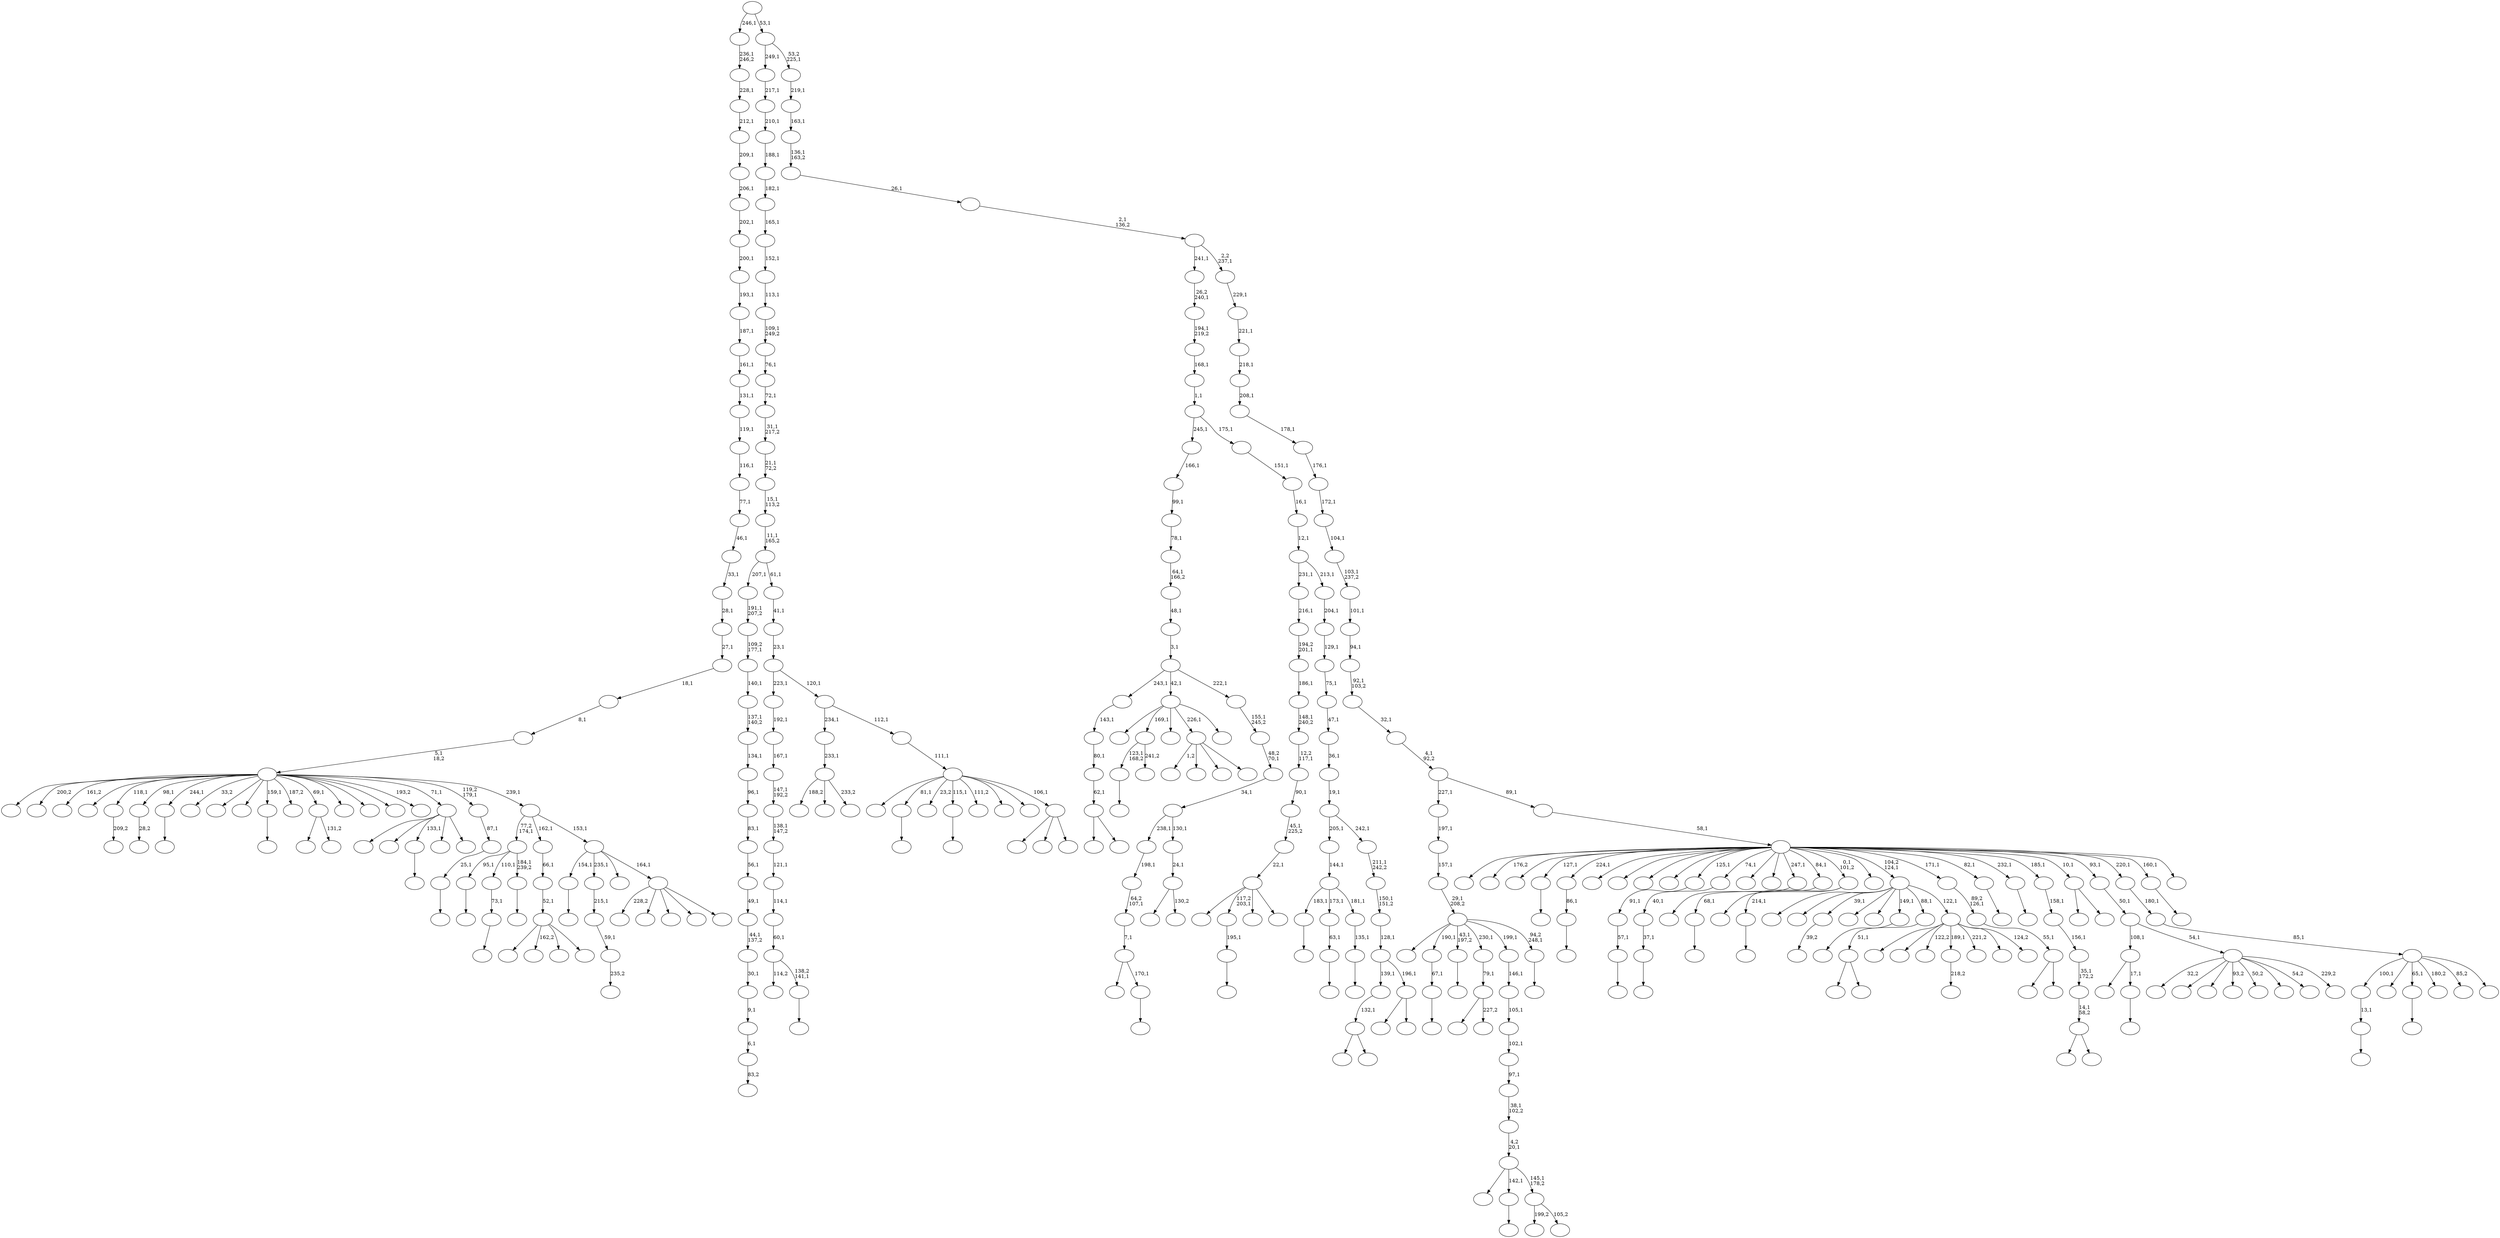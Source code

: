 digraph T {
	400 [label=""]
	399 [label=""]
	398 [label=""]
	397 [label=""]
	396 [label=""]
	395 [label=""]
	394 [label=""]
	393 [label=""]
	392 [label=""]
	391 [label=""]
	390 [label=""]
	389 [label=""]
	388 [label=""]
	387 [label=""]
	386 [label=""]
	385 [label=""]
	384 [label=""]
	383 [label=""]
	382 [label=""]
	381 [label=""]
	380 [label=""]
	379 [label=""]
	378 [label=""]
	377 [label=""]
	376 [label=""]
	375 [label=""]
	374 [label=""]
	373 [label=""]
	372 [label=""]
	371 [label=""]
	370 [label=""]
	369 [label=""]
	368 [label=""]
	367 [label=""]
	366 [label=""]
	365 [label=""]
	364 [label=""]
	363 [label=""]
	362 [label=""]
	361 [label=""]
	360 [label=""]
	359 [label=""]
	358 [label=""]
	357 [label=""]
	356 [label=""]
	355 [label=""]
	354 [label=""]
	353 [label=""]
	352 [label=""]
	351 [label=""]
	350 [label=""]
	349 [label=""]
	348 [label=""]
	347 [label=""]
	346 [label=""]
	345 [label=""]
	344 [label=""]
	343 [label=""]
	342 [label=""]
	341 [label=""]
	340 [label=""]
	339 [label=""]
	338 [label=""]
	337 [label=""]
	336 [label=""]
	335 [label=""]
	334 [label=""]
	333 [label=""]
	332 [label=""]
	331 [label=""]
	330 [label=""]
	329 [label=""]
	328 [label=""]
	327 [label=""]
	326 [label=""]
	325 [label=""]
	324 [label=""]
	323 [label=""]
	322 [label=""]
	321 [label=""]
	320 [label=""]
	319 [label=""]
	318 [label=""]
	317 [label=""]
	316 [label=""]
	315 [label=""]
	314 [label=""]
	313 [label=""]
	312 [label=""]
	311 [label=""]
	310 [label=""]
	309 [label=""]
	308 [label=""]
	307 [label=""]
	306 [label=""]
	305 [label=""]
	304 [label=""]
	303 [label=""]
	302 [label=""]
	301 [label=""]
	300 [label=""]
	299 [label=""]
	298 [label=""]
	297 [label=""]
	296 [label=""]
	295 [label=""]
	294 [label=""]
	293 [label=""]
	292 [label=""]
	291 [label=""]
	290 [label=""]
	289 [label=""]
	288 [label=""]
	287 [label=""]
	286 [label=""]
	285 [label=""]
	284 [label=""]
	283 [label=""]
	282 [label=""]
	281 [label=""]
	280 [label=""]
	279 [label=""]
	278 [label=""]
	277 [label=""]
	276 [label=""]
	275 [label=""]
	274 [label=""]
	273 [label=""]
	272 [label=""]
	271 [label=""]
	270 [label=""]
	269 [label=""]
	268 [label=""]
	267 [label=""]
	266 [label=""]
	265 [label=""]
	264 [label=""]
	263 [label=""]
	262 [label=""]
	261 [label=""]
	260 [label=""]
	259 [label=""]
	258 [label=""]
	257 [label=""]
	256 [label=""]
	255 [label=""]
	254 [label=""]
	253 [label=""]
	252 [label=""]
	251 [label=""]
	250 [label=""]
	249 [label=""]
	248 [label=""]
	247 [label=""]
	246 [label=""]
	245 [label=""]
	244 [label=""]
	243 [label=""]
	242 [label=""]
	241 [label=""]
	240 [label=""]
	239 [label=""]
	238 [label=""]
	237 [label=""]
	236 [label=""]
	235 [label=""]
	234 [label=""]
	233 [label=""]
	232 [label=""]
	231 [label=""]
	230 [label=""]
	229 [label=""]
	228 [label=""]
	227 [label=""]
	226 [label=""]
	225 [label=""]
	224 [label=""]
	223 [label=""]
	222 [label=""]
	221 [label=""]
	220 [label=""]
	219 [label=""]
	218 [label=""]
	217 [label=""]
	216 [label=""]
	215 [label=""]
	214 [label=""]
	213 [label=""]
	212 [label=""]
	211 [label=""]
	210 [label=""]
	209 [label=""]
	208 [label=""]
	207 [label=""]
	206 [label=""]
	205 [label=""]
	204 [label=""]
	203 [label=""]
	202 [label=""]
	201 [label=""]
	200 [label=""]
	199 [label=""]
	198 [label=""]
	197 [label=""]
	196 [label=""]
	195 [label=""]
	194 [label=""]
	193 [label=""]
	192 [label=""]
	191 [label=""]
	190 [label=""]
	189 [label=""]
	188 [label=""]
	187 [label=""]
	186 [label=""]
	185 [label=""]
	184 [label=""]
	183 [label=""]
	182 [label=""]
	181 [label=""]
	180 [label=""]
	179 [label=""]
	178 [label=""]
	177 [label=""]
	176 [label=""]
	175 [label=""]
	174 [label=""]
	173 [label=""]
	172 [label=""]
	171 [label=""]
	170 [label=""]
	169 [label=""]
	168 [label=""]
	167 [label=""]
	166 [label=""]
	165 [label=""]
	164 [label=""]
	163 [label=""]
	162 [label=""]
	161 [label=""]
	160 [label=""]
	159 [label=""]
	158 [label=""]
	157 [label=""]
	156 [label=""]
	155 [label=""]
	154 [label=""]
	153 [label=""]
	152 [label=""]
	151 [label=""]
	150 [label=""]
	149 [label=""]
	148 [label=""]
	147 [label=""]
	146 [label=""]
	145 [label=""]
	144 [label=""]
	143 [label=""]
	142 [label=""]
	141 [label=""]
	140 [label=""]
	139 [label=""]
	138 [label=""]
	137 [label=""]
	136 [label=""]
	135 [label=""]
	134 [label=""]
	133 [label=""]
	132 [label=""]
	131 [label=""]
	130 [label=""]
	129 [label=""]
	128 [label=""]
	127 [label=""]
	126 [label=""]
	125 [label=""]
	124 [label=""]
	123 [label=""]
	122 [label=""]
	121 [label=""]
	120 [label=""]
	119 [label=""]
	118 [label=""]
	117 [label=""]
	116 [label=""]
	115 [label=""]
	114 [label=""]
	113 [label=""]
	112 [label=""]
	111 [label=""]
	110 [label=""]
	109 [label=""]
	108 [label=""]
	107 [label=""]
	106 [label=""]
	105 [label=""]
	104 [label=""]
	103 [label=""]
	102 [label=""]
	101 [label=""]
	100 [label=""]
	99 [label=""]
	98 [label=""]
	97 [label=""]
	96 [label=""]
	95 [label=""]
	94 [label=""]
	93 [label=""]
	92 [label=""]
	91 [label=""]
	90 [label=""]
	89 [label=""]
	88 [label=""]
	87 [label=""]
	86 [label=""]
	85 [label=""]
	84 [label=""]
	83 [label=""]
	82 [label=""]
	81 [label=""]
	80 [label=""]
	79 [label=""]
	78 [label=""]
	77 [label=""]
	76 [label=""]
	75 [label=""]
	74 [label=""]
	73 [label=""]
	72 [label=""]
	71 [label=""]
	70 [label=""]
	69 [label=""]
	68 [label=""]
	67 [label=""]
	66 [label=""]
	65 [label=""]
	64 [label=""]
	63 [label=""]
	62 [label=""]
	61 [label=""]
	60 [label=""]
	59 [label=""]
	58 [label=""]
	57 [label=""]
	56 [label=""]
	55 [label=""]
	54 [label=""]
	53 [label=""]
	52 [label=""]
	51 [label=""]
	50 [label=""]
	49 [label=""]
	48 [label=""]
	47 [label=""]
	46 [label=""]
	45 [label=""]
	44 [label=""]
	43 [label=""]
	42 [label=""]
	41 [label=""]
	40 [label=""]
	39 [label=""]
	38 [label=""]
	37 [label=""]
	36 [label=""]
	35 [label=""]
	34 [label=""]
	33 [label=""]
	32 [label=""]
	31 [label=""]
	30 [label=""]
	29 [label=""]
	28 [label=""]
	27 [label=""]
	26 [label=""]
	25 [label=""]
	24 [label=""]
	23 [label=""]
	22 [label=""]
	21 [label=""]
	20 [label=""]
	19 [label=""]
	18 [label=""]
	17 [label=""]
	16 [label=""]
	15 [label=""]
	14 [label=""]
	13 [label=""]
	12 [label=""]
	11 [label=""]
	10 [label=""]
	9 [label=""]
	8 [label=""]
	7 [label=""]
	6 [label=""]
	5 [label=""]
	4 [label=""]
	3 [label=""]
	2 [label=""]
	1 [label=""]
	0 [label=""]
	396 -> 397 [label=""]
	393 -> 394 [label=""]
	384 -> 385 [label=""]
	381 -> 382 [label=""]
	380 -> 381 [label="86,1"]
	370 -> 371 [label="218,2"]
	364 -> 365 [label=""]
	363 -> 364 [label="13,1"]
	353 -> 354 [label=""]
	350 -> 351 [label=""]
	349 -> 350 [label="195,1"]
	347 -> 348 [label="39,2"]
	343 -> 344 [label=""]
	342 -> 343 [label="67,1"]
	340 -> 341 [label=""]
	339 -> 340 [label="57,1"]
	338 -> 339 [label="91,1"]
	333 -> 334 [label="209,2"]
	328 -> 329 [label="28,2"]
	325 -> 326 [label=""]
	323 -> 324 [label=""]
	321 -> 322 [label=""]
	318 -> 396 [label="123,1\n168,2"]
	318 -> 319 [label="241,2"]
	316 -> 317 [label=""]
	313 -> 314 [label=""]
	312 -> 332 [label=""]
	312 -> 313 [label="170,1"]
	311 -> 312 [label="7,1"]
	310 -> 311 [label="64,2\n107,1"]
	309 -> 310 [label="198,1"]
	303 -> 304 [label=""]
	296 -> 297 [label=""]
	294 -> 295 [label=""]
	293 -> 294 [label="63,1"]
	291 -> 292 [label=""]
	290 -> 291 [label="37,1"]
	289 -> 290 [label="40,1"]
	286 -> 367 [label=""]
	286 -> 287 [label=""]
	285 -> 286 [label="62,1"]
	284 -> 285 [label="80,1"]
	283 -> 284 [label="143,1"]
	279 -> 280 [label=""]
	274 -> 275 [label=""]
	271 -> 272 [label="235,2"]
	270 -> 271 [label="59,1"]
	269 -> 270 [label="215,1"]
	266 -> 267 [label=""]
	264 -> 265 [label=""]
	260 -> 301 [label=""]
	260 -> 261 [label="131,2"]
	255 -> 256 [label=""]
	254 -> 255 [label="73,1"]
	250 -> 331 [label=""]
	250 -> 251 [label="227,2"]
	249 -> 250 [label="79,1"]
	246 -> 247 [label=""]
	244 -> 245 [label=""]
	243 -> 248 [label=""]
	243 -> 244 [label="17,1"]
	240 -> 241 [label=""]
	239 -> 240 [label="68,1"]
	237 -> 300 [label=""]
	237 -> 238 [label=""]
	236 -> 237 [label="132,1"]
	234 -> 298 [label=""]
	234 -> 235 [label=""]
	233 -> 234 [label="51,1"]
	230 -> 375 [label="199,2"]
	230 -> 231 [label="105,2"]
	229 -> 330 [label=""]
	229 -> 303 [label="142,1"]
	229 -> 230 [label="145,1\n178,2"]
	228 -> 229 [label="4,2\n20,1"]
	227 -> 228 [label="38,1\n102,2"]
	226 -> 227 [label="97,1"]
	225 -> 226 [label="102,1"]
	224 -> 225 [label="105,1"]
	223 -> 224 [label="146,1"]
	219 -> 220 [label=""]
	218 -> 315 [label=""]
	218 -> 219 [label="214,1"]
	216 -> 217 [label=""]
	215 -> 216 [label="135,1"]
	214 -> 353 [label="183,1"]
	214 -> 293 [label="173,1"]
	214 -> 215 [label="181,1"]
	213 -> 214 [label="144,1"]
	211 -> 395 [label="1,2"]
	211 -> 379 [label=""]
	211 -> 359 [label=""]
	211 -> 212 [label=""]
	208 -> 398 [label=""]
	208 -> 392 [label=""]
	208 -> 373 [label="122,2"]
	208 -> 370 [label="189,1"]
	208 -> 335 [label="221,2"]
	208 -> 281 [label=""]
	208 -> 209 [label="124,2"]
	207 -> 377 [label=""]
	207 -> 361 [label=""]
	207 -> 347 [label="39,1"]
	207 -> 306 [label=""]
	207 -> 278 [label=""]
	207 -> 266 [label="149,1"]
	207 -> 233 [label="88,1"]
	207 -> 208 [label="122,1"]
	205 -> 320 [label=""]
	205 -> 206 [label=""]
	204 -> 205 [label="55,1"]
	203 -> 204 [label="89,2\n126,1"]
	200 -> 201 [label=""]
	198 -> 199 [label=""]
	196 -> 305 [label=""]
	196 -> 197 [label=""]
	195 -> 196 [label="14,1\n58,2"]
	194 -> 195 [label="35,1\n172,2"]
	193 -> 194 [label="156,1"]
	192 -> 193 [label="158,1"]
	189 -> 337 [label=""]
	189 -> 190 [label=""]
	187 -> 188 [label=""]
	186 -> 279 [label="95,1"]
	186 -> 254 [label="110,1"]
	186 -> 187 [label="184,1\n239,2"]
	184 -> 185 [label=""]
	183 -> 268 [label="114,2"]
	183 -> 184 [label="138,2\n141,1"]
	182 -> 183 [label="60,1"]
	181 -> 182 [label="114,1"]
	180 -> 181 [label="121,1"]
	179 -> 180 [label="138,1\n147,2"]
	178 -> 179 [label="147,1\n192,2"]
	177 -> 178 [label="167,1"]
	176 -> 177 [label="192,1"]
	173 -> 174 [label=""]
	172 -> 357 [label=""]
	172 -> 342 [label="190,1"]
	172 -> 325 [label="43,1\n197,2"]
	172 -> 249 [label="230,1"]
	172 -> 223 [label="199,1"]
	172 -> 173 [label="94,2\n248,1"]
	171 -> 172 [label="29,1\n208,2"]
	170 -> 171 [label="157,1"]
	169 -> 170 [label="197,1"]
	167 -> 372 [label="32,2"]
	167 -> 352 [label=""]
	167 -> 336 [label=""]
	167 -> 327 [label="93,2"]
	167 -> 307 [label="50,2"]
	167 -> 273 [label=""]
	167 -> 191 [label="54,2"]
	167 -> 168 [label="229,2"]
	166 -> 243 [label="108,1"]
	166 -> 167 [label="54,1"]
	165 -> 166 [label="50,1"]
	163 -> 374 [label=""]
	163 -> 318 [label="169,1"]
	163 -> 276 [label=""]
	163 -> 211 [label="226,1"]
	163 -> 164 [label=""]
	161 -> 369 [label=""]
	161 -> 358 [label="162,2"]
	161 -> 277 [label=""]
	161 -> 162 [label=""]
	160 -> 161 [label="52,1"]
	159 -> 160 [label="66,1"]
	155 -> 386 [label=""]
	155 -> 349 [label="117,2\n203,1"]
	155 -> 258 [label=""]
	155 -> 156 [label=""]
	154 -> 155 [label="22,1"]
	153 -> 154 [label="45,1\n225,2"]
	152 -> 153 [label="90,1"]
	151 -> 152 [label="12,2\n117,1"]
	150 -> 151 [label="148,1\n240,2"]
	149 -> 150 [label="186,1"]
	148 -> 149 [label="194,2\n201,1"]
	147 -> 148 [label="216,1"]
	145 -> 356 [label=""]
	145 -> 146 [label="130,2"]
	144 -> 145 [label="24,1"]
	143 -> 309 [label="238,1"]
	143 -> 144 [label="130,1"]
	142 -> 143 [label="34,1"]
	141 -> 142 [label="48,2\n70,1"]
	140 -> 141 [label="155,1\n245,2"]
	139 -> 283 [label="243,1"]
	139 -> 163 [label="42,1"]
	139 -> 140 [label="222,1"]
	138 -> 139 [label="3,1"]
	137 -> 138 [label="48,1"]
	136 -> 137 [label="64,1\n166,2"]
	135 -> 136 [label="78,1"]
	134 -> 135 [label="99,1"]
	133 -> 134 [label="166,1"]
	129 -> 232 [label="188,2"]
	129 -> 132 [label=""]
	129 -> 130 [label="233,2"]
	128 -> 129 [label="233,1"]
	125 -> 363 [label="100,1"]
	125 -> 355 [label=""]
	125 -> 321 [label="65,1"]
	125 -> 262 [label="180,2"]
	125 -> 222 [label="85,2"]
	125 -> 126 [label=""]
	124 -> 125 [label="85,1"]
	123 -> 124 [label="180,1"]
	121 -> 122 [label="83,2"]
	120 -> 121 [label="6,1"]
	119 -> 120 [label="9,1"]
	118 -> 119 [label="30,1"]
	117 -> 118 [label="44,1\n137,2"]
	116 -> 117 [label="49,1"]
	115 -> 116 [label="56,1"]
	114 -> 115 [label="83,1"]
	113 -> 114 [label="96,1"]
	112 -> 113 [label="134,1"]
	111 -> 112 [label="137,1\n140,2"]
	110 -> 111 [label="140,1"]
	109 -> 110 [label="109,2\n177,1"]
	108 -> 109 [label="191,1\n207,2"]
	105 -> 242 [label=""]
	105 -> 106 [label=""]
	104 -> 236 [label="139,1"]
	104 -> 105 [label="196,1"]
	103 -> 104 [label="128,1"]
	102 -> 103 [label="150,1\n151,2"]
	101 -> 102 [label="211,1\n242,2"]
	100 -> 213 [label="205,1"]
	100 -> 101 [label="242,1"]
	99 -> 100 [label="19,1"]
	98 -> 99 [label="36,1"]
	97 -> 98 [label="47,1"]
	96 -> 97 [label="75,1"]
	95 -> 96 [label="129,1"]
	94 -> 95 [label="204,1"]
	93 -> 147 [label="231,1"]
	93 -> 94 [label="213,1"]
	92 -> 93 [label="12,1"]
	91 -> 92 [label="16,1"]
	90 -> 91 [label="151,1"]
	89 -> 133 [label="245,1"]
	89 -> 90 [label="175,1"]
	88 -> 89 [label="1,1"]
	87 -> 88 [label="168,1"]
	86 -> 87 [label="194,1\n219,2"]
	85 -> 86 [label="26,2\n240,1"]
	83 -> 84 [label=""]
	80 -> 388 [label=""]
	80 -> 383 [label=""]
	80 -> 296 [label="133,1"]
	80 -> 131 [label=""]
	80 -> 81 [label=""]
	78 -> 79 [label=""]
	77 -> 78 [label="25,1"]
	76 -> 77 [label="87,1"]
	73 -> 368 [label="228,2"]
	73 -> 253 [label=""]
	73 -> 82 [label=""]
	73 -> 75 [label=""]
	73 -> 74 [label=""]
	72 -> 393 [label="154,1"]
	72 -> 269 [label="235,1"]
	72 -> 158 [label=""]
	72 -> 73 [label="164,1"]
	71 -> 186 [label="77,2\n174,1"]
	71 -> 159 [label="162,1"]
	71 -> 72 [label="153,1"]
	70 -> 390 [label=""]
	70 -> 387 [label="200,2"]
	70 -> 362 [label="161,2"]
	70 -> 346 [label=""]
	70 -> 333 [label="118,1"]
	70 -> 328 [label="98,1"]
	70 -> 316 [label="244,1"]
	70 -> 308 [label="33,2"]
	70 -> 299 [label=""]
	70 -> 288 [label=""]
	70 -> 264 [label="159,1"]
	70 -> 263 [label="187,2"]
	70 -> 260 [label="69,1"]
	70 -> 259 [label=""]
	70 -> 252 [label=""]
	70 -> 202 [label=""]
	70 -> 157 [label="193,2"]
	70 -> 80 [label="71,1"]
	70 -> 76 [label="119,2\n179,1"]
	70 -> 71 [label="239,1"]
	69 -> 70 [label="5,1\n18,2"]
	68 -> 69 [label="8,1"]
	67 -> 68 [label="18,1"]
	66 -> 67 [label="27,1"]
	65 -> 66 [label="28,1"]
	64 -> 65 [label="33,1"]
	63 -> 64 [label="46,1"]
	62 -> 63 [label="77,1"]
	61 -> 62 [label="116,1"]
	60 -> 61 [label="119,1"]
	59 -> 60 [label="131,1"]
	58 -> 59 [label="161,1"]
	57 -> 58 [label="187,1"]
	56 -> 57 [label="193,1"]
	55 -> 56 [label="200,1"]
	54 -> 55 [label="202,1"]
	53 -> 54 [label="206,1"]
	52 -> 53 [label="209,1"]
	51 -> 52 [label="212,1"]
	50 -> 51 [label="228,1"]
	49 -> 50 [label="236,1\n246,2"]
	47 -> 400 [label=""]
	47 -> 175 [label=""]
	47 -> 48 [label=""]
	46 -> 378 [label=""]
	46 -> 323 [label="81,1"]
	46 -> 302 [label="23,2"]
	46 -> 274 [label="115,1"]
	46 -> 221 [label="111,2"]
	46 -> 127 [label=""]
	46 -> 107 [label=""]
	46 -> 47 [label="106,1"]
	45 -> 46 [label="111,1"]
	44 -> 128 [label="234,1"]
	44 -> 45 [label="112,1"]
	43 -> 176 [label="223,1"]
	43 -> 44 [label="120,1"]
	42 -> 43 [label="23,1"]
	41 -> 42 [label="41,1"]
	40 -> 108 [label="207,1"]
	40 -> 41 [label="61,1"]
	39 -> 40 [label="11,1\n165,2"]
	38 -> 39 [label="15,1\n113,2"]
	37 -> 38 [label="21,1\n72,2"]
	36 -> 37 [label="31,1\n217,2"]
	35 -> 36 [label="72,1"]
	34 -> 35 [label="76,1"]
	33 -> 34 [label="109,1\n249,2"]
	32 -> 33 [label="113,1"]
	31 -> 32 [label="152,1"]
	30 -> 31 [label="165,1"]
	29 -> 30 [label="182,1"]
	28 -> 29 [label="188,1"]
	27 -> 28 [label="210,1"]
	26 -> 27 [label="217,1"]
	24 -> 399 [label=""]
	24 -> 391 [label="176,2"]
	24 -> 389 [label=""]
	24 -> 384 [label="127,1"]
	24 -> 380 [label="224,1"]
	24 -> 376 [label=""]
	24 -> 366 [label=""]
	24 -> 360 [label=""]
	24 -> 345 [label=""]
	24 -> 338 [label="125,1"]
	24 -> 289 [label="74,1"]
	24 -> 282 [label=""]
	24 -> 257 [label=""]
	24 -> 246 [label="247,1"]
	24 -> 239 [label="84,1"]
	24 -> 218 [label="0,1\n101,2"]
	24 -> 210 [label=""]
	24 -> 207 [label="104,2\n124,1"]
	24 -> 203 [label="171,1"]
	24 -> 200 [label="82,1"]
	24 -> 198 [label="232,1"]
	24 -> 192 [label="185,1"]
	24 -> 189 [label="10,1"]
	24 -> 165 [label="93,1"]
	24 -> 123 [label="220,1"]
	24 -> 83 [label="160,1"]
	24 -> 25 [label=""]
	23 -> 24 [label="58,1"]
	22 -> 169 [label="227,1"]
	22 -> 23 [label="89,1"]
	21 -> 22 [label="4,1\n92,2"]
	20 -> 21 [label="32,1"]
	19 -> 20 [label="92,1\n103,2"]
	18 -> 19 [label="94,1"]
	17 -> 18 [label="101,1"]
	16 -> 17 [label="103,1\n237,2"]
	15 -> 16 [label="104,1"]
	14 -> 15 [label="172,1"]
	13 -> 14 [label="176,1"]
	12 -> 13 [label="178,1"]
	11 -> 12 [label="208,1"]
	10 -> 11 [label="218,1"]
	9 -> 10 [label="221,1"]
	8 -> 9 [label="229,1"]
	7 -> 85 [label="241,1"]
	7 -> 8 [label="2,2\n237,1"]
	6 -> 7 [label="2,1\n136,2"]
	5 -> 6 [label="26,1"]
	4 -> 5 [label="136,1\n163,2"]
	3 -> 4 [label="163,1"]
	2 -> 3 [label="219,1"]
	1 -> 26 [label="249,1"]
	1 -> 2 [label="53,2\n225,1"]
	0 -> 49 [label="246,1"]
	0 -> 1 [label="53,1"]
}

